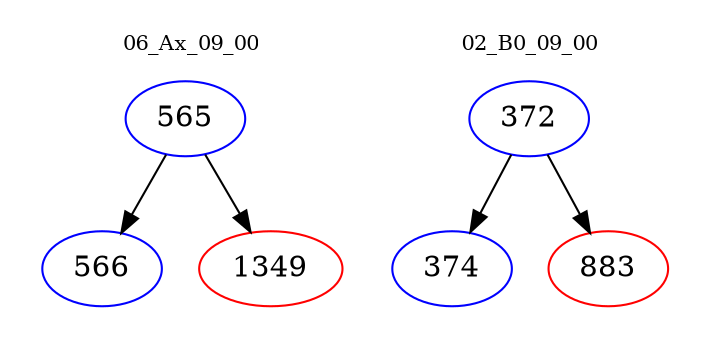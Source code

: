 digraph{
subgraph cluster_0 {
color = white
label = "06_Ax_09_00";
fontsize=10;
T0_565 [label="565", color="blue"]
T0_565 -> T0_566 [color="black"]
T0_566 [label="566", color="blue"]
T0_565 -> T0_1349 [color="black"]
T0_1349 [label="1349", color="red"]
}
subgraph cluster_1 {
color = white
label = "02_B0_09_00";
fontsize=10;
T1_372 [label="372", color="blue"]
T1_372 -> T1_374 [color="black"]
T1_374 [label="374", color="blue"]
T1_372 -> T1_883 [color="black"]
T1_883 [label="883", color="red"]
}
}
